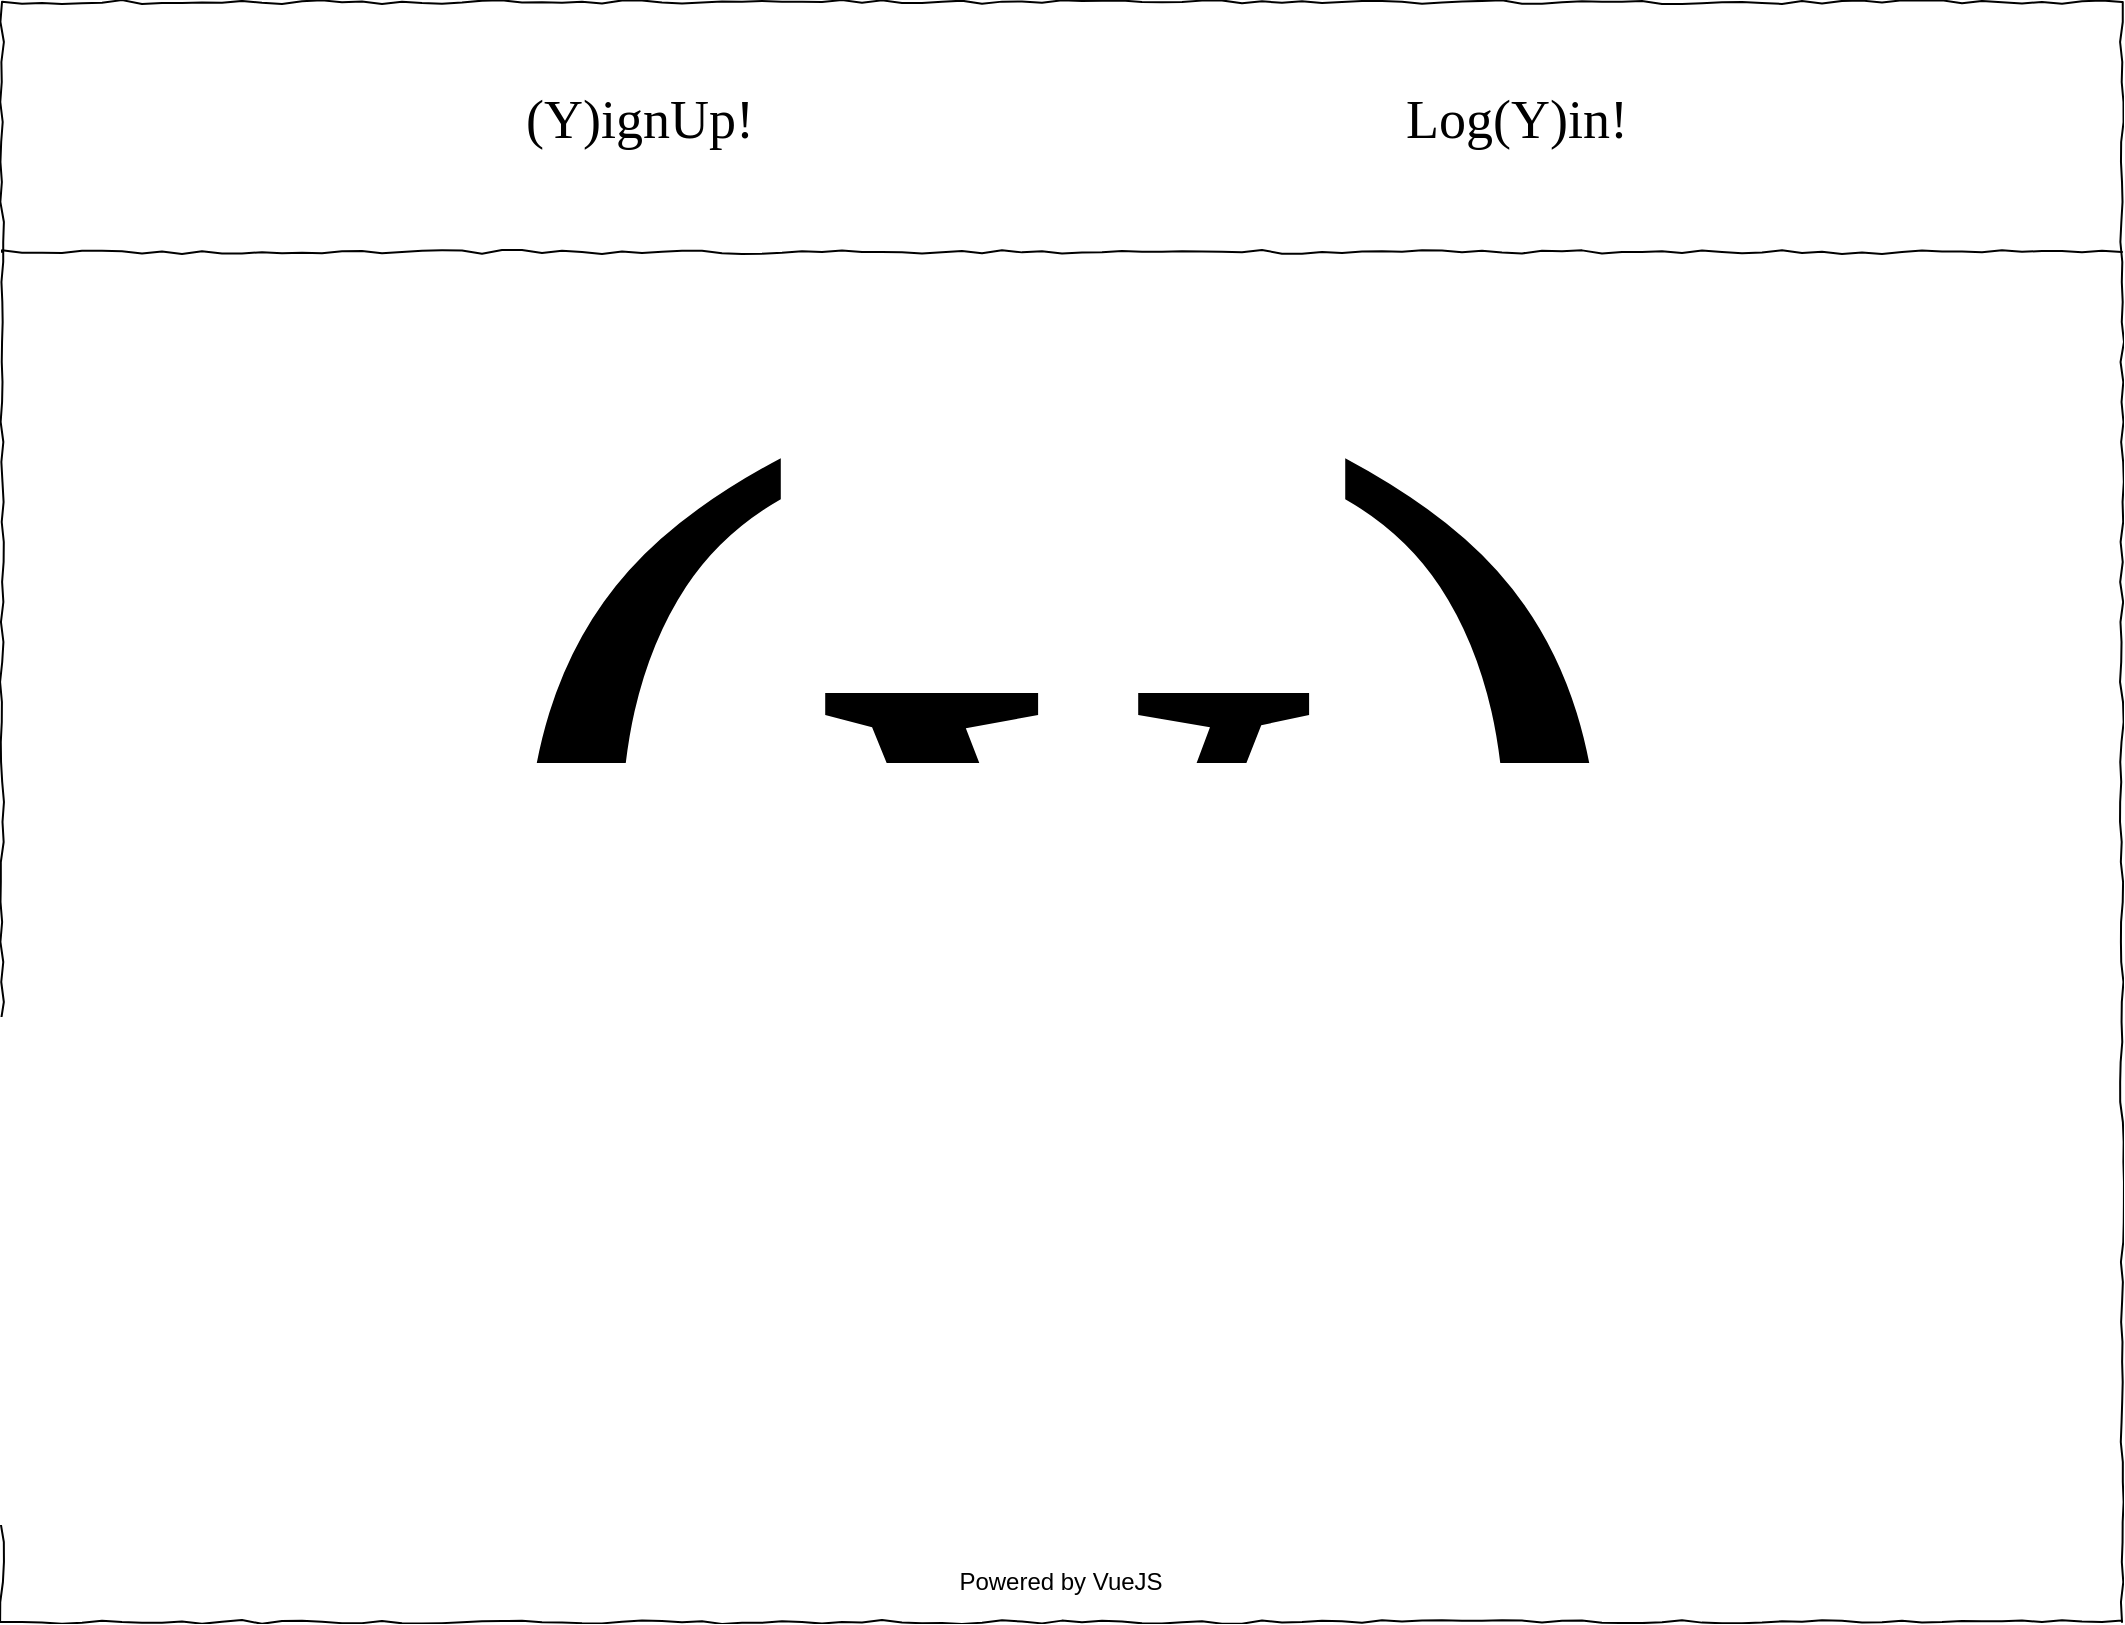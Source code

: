 <mxfile version="12.3.5" type="device" pages="1"><diagram name="Page-1" id="03018318-947c-dd8e-b7a3-06fadd420f32"><mxGraphModel dx="1408" dy="770" grid="1" gridSize="10" guides="1" tooltips="1" connect="1" arrows="1" fold="1" page="1" pageScale="1" pageWidth="1100" pageHeight="850" background="#ffffff" math="0" shadow="0"><root><mxCell id="0"/><mxCell id="1" parent="0"/><mxCell id="677b7b8949515195-1" value="" style="whiteSpace=wrap;html=1;rounded=0;shadow=0;labelBackgroundColor=none;strokeColor=#000000;strokeWidth=1;fillColor=none;fontFamily=Verdana;fontSize=12;fontColor=#000000;align=center;comic=1;" parent="1" vertex="1"><mxGeometry x="20" y="20" width="1060" height="810" as="geometry"/></mxCell><mxCell id="677b7b8949515195-9" value="" style="line;strokeWidth=1;html=1;rounded=0;shadow=0;labelBackgroundColor=none;fillColor=none;fontFamily=Verdana;fontSize=14;fontColor=#000000;align=center;comic=1;" parent="1" vertex="1"><mxGeometry x="20" y="140" width="1060" height="10" as="geometry"/></mxCell><mxCell id="677b7b8949515195-4" value="&lt;font style=&quot;font-size: 27px ; line-height: 120%&quot;&gt;(Y)ignUp!&lt;/font&gt;" style="text;html=1;points=[];align=left;verticalAlign=top;spacingTop=-4;fontSize=14;fontFamily=Verdana" parent="1" vertex="1"><mxGeometry x="280" y="60" width="85" height="40" as="geometry"/></mxCell><mxCell id="677b7b8949515195-5" value="&lt;font style=&quot;font-size: 27px&quot;&gt;Log(Y)in!&lt;/font&gt;" style="text;html=1;points=[];align=left;verticalAlign=top;spacingTop=-4;fontSize=27;fontFamily=Verdana" parent="1" vertex="1"><mxGeometry x="720" y="60" width="85" height="40" as="geometry"/></mxCell><mxCell id="-x-Y5rPFUrFGev4KW4my-16" value="Powered by VueJS" style="text;html=1;strokeColor=none;fillColor=none;align=center;verticalAlign=middle;whiteSpace=wrap;rounded=0;" parent="1" vertex="1"><mxGeometry x="492" y="800" width="115" height="20" as="geometry"/></mxCell><mxCell id="i0x4FmxERZdtXc5FBTtB-1" value="&lt;font style=&quot;font-size: 500px&quot; face=&quot;Verdana&quot;&gt;(y)&lt;/font&gt;" style="text;html=1;align=center;verticalAlign=middle;resizable=0;points=[];;autosize=1;fontSize=27;" vertex="1" parent="1"><mxGeometry x="165" y="310" width="770" height="230" as="geometry"/></mxCell></root></mxGraphModel></diagram></mxfile>